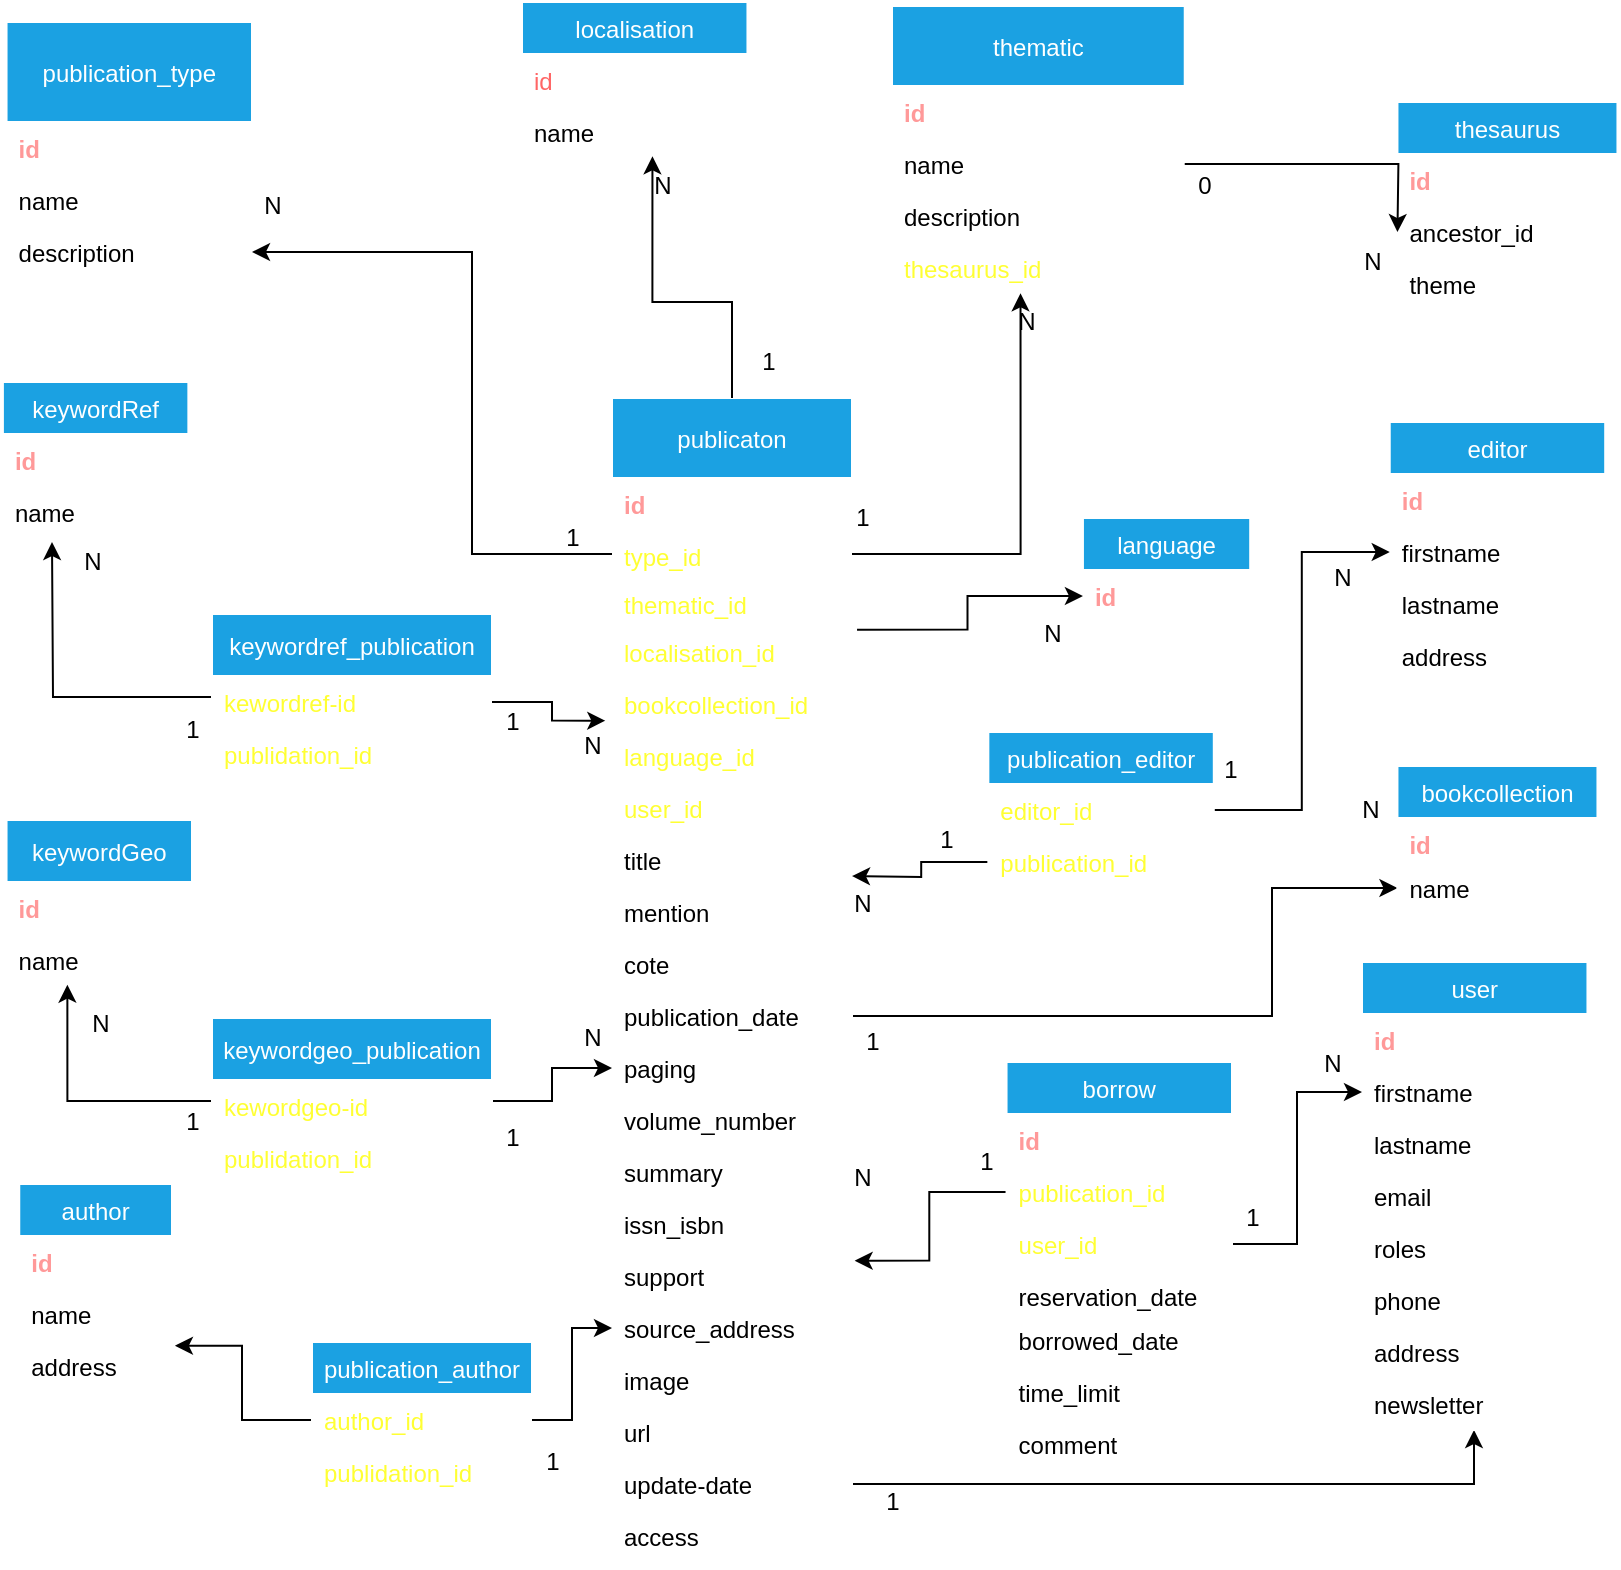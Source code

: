 <mxfile>
    <diagram id="iMxcmPr24rwtnFYZ4upU" name="Page-1">
        <mxGraphModel dx="1122" dy="875" grid="1" gridSize="10" guides="1" tooltips="1" connect="1" arrows="1" fold="1" page="1" pageScale="1" pageWidth="827" pageHeight="1169" math="0" shadow="0">
            <root>
                <mxCell id="0"/>
                <mxCell id="1" parent="0"/>
                <mxCell id="219" style="edgeStyle=orthogonalEdgeStyle;rounded=0;orthogonalLoop=1;jettySize=auto;html=1;entryX=0;entryY=0.5;entryDx=0;entryDy=0;exitX=1;exitY=0.5;exitDx=0;exitDy=0;" edge="1" parent="1" source="10" target="66">
                    <mxGeometry relative="1" as="geometry">
                        <Array as="points">
                            <mxPoint x="640" y="557"/>
                            <mxPoint x="640" y="493"/>
                        </Array>
                    </mxGeometry>
                </mxCell>
                <mxCell id="239" style="edgeStyle=orthogonalEdgeStyle;rounded=0;orthogonalLoop=1;jettySize=auto;html=1;exitX=1;exitY=0.5;exitDx=0;exitDy=0;" edge="1" parent="1" source="238" target="53">
                    <mxGeometry relative="1" as="geometry">
                        <Array as="points">
                            <mxPoint x="741" y="791"/>
                        </Array>
                    </mxGeometry>
                </mxCell>
                <mxCell id="2" value="publicaton" style="swimlane;fontStyle=0;childLayout=stackLayout;horizontal=1;startSize=40;fillColor=#1ba1e2;horizontalStack=0;resizeParent=1;resizeParentMax=0;resizeLast=0;collapsible=1;marginBottom=0;fontColor=#ffffff;strokeColor=#FFFFFF;" parent="1" vertex="1">
                    <mxGeometry x="310" y="248" width="120" height="582" as="geometry"/>
                </mxCell>
                <mxCell id="3" value="id" style="text;strokeColor=none;fillColor=none;align=left;verticalAlign=top;spacingLeft=4;spacingRight=4;overflow=hidden;rotatable=0;points=[[0,0.5],[1,0.5]];portConstraint=eastwest;fontColor=#FF9999;fontStyle=1" parent="2" vertex="1">
                    <mxGeometry y="40" width="120" height="26" as="geometry"/>
                </mxCell>
                <mxCell id="4" value="type_id" style="text;strokeColor=none;fillColor=none;align=left;verticalAlign=top;spacingLeft=4;spacingRight=4;overflow=hidden;rotatable=0;points=[[0,0.5],[1,0.5]];portConstraint=eastwest;fontColor=#FFFF33;" parent="2" vertex="1">
                    <mxGeometry y="66" width="120" height="24" as="geometry"/>
                </mxCell>
                <mxCell id="5" value="thematic_id" style="text;strokeColor=none;fillColor=none;align=left;verticalAlign=top;spacingLeft=4;spacingRight=4;overflow=hidden;rotatable=0;points=[[0,0.5],[1,0.5]];portConstraint=eastwest;fontColor=#FFFF33;" parent="2" vertex="1">
                    <mxGeometry y="90" width="120" height="24" as="geometry"/>
                </mxCell>
                <mxCell id="19" value="localisation_id" style="text;strokeColor=none;fillColor=none;align=left;verticalAlign=top;spacingLeft=4;spacingRight=4;overflow=hidden;rotatable=0;points=[[0,0.5],[1,0.5]];portConstraint=eastwest;fontColor=#FFFF33;" parent="2" vertex="1">
                    <mxGeometry y="114" width="120" height="26" as="geometry"/>
                </mxCell>
                <mxCell id="163" value="bookcollection_id" style="text;strokeColor=none;fillColor=none;align=left;verticalAlign=top;spacingLeft=4;spacingRight=4;overflow=hidden;rotatable=0;points=[[0,0.5],[1,0.5]];portConstraint=eastwest;fontColor=#FFFF33;" parent="2" vertex="1">
                    <mxGeometry y="140" width="120" height="26" as="geometry"/>
                </mxCell>
                <mxCell id="13" value="language_id" style="text;strokeColor=none;fillColor=none;align=left;verticalAlign=top;spacingLeft=4;spacingRight=4;overflow=hidden;rotatable=0;points=[[0,0.5],[1,0.5]];portConstraint=eastwest;fontColor=#FFFF33;" parent="2" vertex="1">
                    <mxGeometry y="166" width="120" height="26" as="geometry"/>
                </mxCell>
                <mxCell id="217" value="user_id" style="text;strokeColor=none;fillColor=none;align=left;verticalAlign=top;spacingLeft=4;spacingRight=4;overflow=hidden;rotatable=0;points=[[0,0.5],[1,0.5]];portConstraint=eastwest;fontColor=#FFFF33;" vertex="1" parent="2">
                    <mxGeometry y="192" width="120" height="26" as="geometry"/>
                </mxCell>
                <mxCell id="6" value="title" style="text;strokeColor=none;fillColor=none;align=left;verticalAlign=top;spacingLeft=4;spacingRight=4;overflow=hidden;rotatable=0;points=[[0,0.5],[1,0.5]];portConstraint=eastwest;" parent="2" vertex="1">
                    <mxGeometry y="218" width="120" height="26" as="geometry"/>
                </mxCell>
                <mxCell id="8" value="mention" style="text;strokeColor=none;fillColor=none;align=left;verticalAlign=top;spacingLeft=4;spacingRight=4;overflow=hidden;rotatable=0;points=[[0,0.5],[1,0.5]];portConstraint=eastwest;" parent="2" vertex="1">
                    <mxGeometry y="244" width="120" height="26" as="geometry"/>
                </mxCell>
                <mxCell id="20" value="cote" style="text;strokeColor=none;fillColor=none;align=left;verticalAlign=top;spacingLeft=4;spacingRight=4;overflow=hidden;rotatable=0;points=[[0,0.5],[1,0.5]];portConstraint=eastwest;" parent="2" vertex="1">
                    <mxGeometry y="270" width="120" height="26" as="geometry"/>
                </mxCell>
                <mxCell id="9" value="publication_date" style="text;strokeColor=none;fillColor=none;align=left;verticalAlign=top;spacingLeft=4;spacingRight=4;overflow=hidden;rotatable=0;points=[[0,0.5],[1,0.5]];portConstraint=eastwest;" parent="2" vertex="1">
                    <mxGeometry y="296" width="120" height="26" as="geometry"/>
                </mxCell>
                <mxCell id="10" value="paging" style="text;strokeColor=none;fillColor=none;align=left;verticalAlign=top;spacingLeft=4;spacingRight=4;overflow=hidden;rotatable=0;points=[[0,0.5],[1,0.5]];portConstraint=eastwest;" parent="2" vertex="1">
                    <mxGeometry y="322" width="120" height="26" as="geometry"/>
                </mxCell>
                <mxCell id="11" value="volume_number" style="text;strokeColor=none;fillColor=none;align=left;verticalAlign=top;spacingLeft=4;spacingRight=4;overflow=hidden;rotatable=0;points=[[0,0.5],[1,0.5]];portConstraint=eastwest;" parent="2" vertex="1">
                    <mxGeometry y="348" width="120" height="26" as="geometry"/>
                </mxCell>
                <mxCell id="14" value="summary" style="text;strokeColor=none;fillColor=none;align=left;verticalAlign=top;spacingLeft=4;spacingRight=4;overflow=hidden;rotatable=0;points=[[0,0.5],[1,0.5]];portConstraint=eastwest;" parent="2" vertex="1">
                    <mxGeometry y="374" width="120" height="26" as="geometry"/>
                </mxCell>
                <mxCell id="15" value="issn_isbn" style="text;strokeColor=none;fillColor=none;align=left;verticalAlign=top;spacingLeft=4;spacingRight=4;overflow=hidden;rotatable=0;points=[[0,0.5],[1,0.5]];portConstraint=eastwest;" parent="2" vertex="1">
                    <mxGeometry y="400" width="120" height="26" as="geometry"/>
                </mxCell>
                <mxCell id="16" value="support" style="text;strokeColor=none;fillColor=none;align=left;verticalAlign=top;spacingLeft=4;spacingRight=4;overflow=hidden;rotatable=0;points=[[0,0.5],[1,0.5]];portConstraint=eastwest;" parent="2" vertex="1">
                    <mxGeometry y="426" width="120" height="26" as="geometry"/>
                </mxCell>
                <mxCell id="17" value="source_address" style="text;strokeColor=none;fillColor=none;align=left;verticalAlign=top;spacingLeft=4;spacingRight=4;overflow=hidden;rotatable=0;points=[[0,0.5],[1,0.5]];portConstraint=eastwest;" parent="2" vertex="1">
                    <mxGeometry y="452" width="120" height="26" as="geometry"/>
                </mxCell>
                <mxCell id="237" value="image" style="text;strokeColor=none;fillColor=none;align=left;verticalAlign=top;spacingLeft=4;spacingRight=4;overflow=hidden;rotatable=0;points=[[0,0.5],[1,0.5]];portConstraint=eastwest;" vertex="1" parent="2">
                    <mxGeometry y="478" width="120" height="26" as="geometry"/>
                </mxCell>
                <mxCell id="18" value="url" style="text;strokeColor=none;fillColor=none;align=left;verticalAlign=top;spacingLeft=4;spacingRight=4;overflow=hidden;rotatable=0;points=[[0,0.5],[1,0.5]];portConstraint=eastwest;" parent="2" vertex="1">
                    <mxGeometry y="504" width="120" height="26" as="geometry"/>
                </mxCell>
                <mxCell id="238" value="update-date" style="text;strokeColor=none;fillColor=none;align=left;verticalAlign=top;spacingLeft=4;spacingRight=4;overflow=hidden;rotatable=0;points=[[0,0.5],[1,0.5]];portConstraint=eastwest;" vertex="1" parent="2">
                    <mxGeometry y="530" width="120" height="26" as="geometry"/>
                </mxCell>
                <mxCell id="22" value="access" style="text;strokeColor=none;fillColor=none;align=left;verticalAlign=top;spacingLeft=4;spacingRight=4;overflow=hidden;rotatable=0;points=[[0,0.5],[1,0.5]];portConstraint=eastwest;" parent="2" vertex="1">
                    <mxGeometry y="556" width="120" height="26" as="geometry"/>
                </mxCell>
                <mxCell id="23" value="publication_type" style="swimlane;fontStyle=0;childLayout=stackLayout;horizontal=1;startSize=50;fillColor=#1ba1e2;horizontalStack=0;resizeParent=1;resizeParentMax=0;resizeLast=0;collapsible=1;marginBottom=0;fontColor=#ffffff;strokeColor=#FFFFFF;" parent="1" vertex="1">
                    <mxGeometry x="7.27" y="60" width="122.73" height="128" as="geometry"/>
                </mxCell>
                <mxCell id="24" value="id" style="text;strokeColor=none;fillColor=none;align=left;verticalAlign=top;spacingLeft=4;spacingRight=4;overflow=hidden;rotatable=0;points=[[0,0.5],[1,0.5]];portConstraint=eastwest;fontColor=#FF9999;fontStyle=1" parent="23" vertex="1">
                    <mxGeometry y="50" width="122.73" height="26" as="geometry"/>
                </mxCell>
                <mxCell id="25" value="name" style="text;strokeColor=none;fillColor=none;align=left;verticalAlign=top;spacingLeft=4;spacingRight=4;overflow=hidden;rotatable=0;points=[[0,0.5],[1,0.5]];portConstraint=eastwest;" parent="23" vertex="1">
                    <mxGeometry y="76" width="122.73" height="26" as="geometry"/>
                </mxCell>
                <mxCell id="26" value="description" style="text;strokeColor=none;fillColor=none;align=left;verticalAlign=top;spacingLeft=4;spacingRight=4;overflow=hidden;rotatable=0;points=[[0,0.5],[1,0.5]];portConstraint=eastwest;" parent="23" vertex="1">
                    <mxGeometry y="102" width="122.73" height="26" as="geometry"/>
                </mxCell>
                <mxCell id="27" value="thematic" style="swimlane;fontStyle=0;childLayout=stackLayout;horizontal=1;startSize=40;fillColor=#1ba1e2;horizontalStack=0;resizeParent=1;resizeParentMax=0;resizeLast=0;collapsible=1;marginBottom=0;fontColor=#ffffff;strokeColor=#FFFFFF;" parent="1" vertex="1">
                    <mxGeometry x="450" y="52" width="146.37" height="144" as="geometry"/>
                </mxCell>
                <mxCell id="28" value="id" style="text;strokeColor=none;fillColor=none;align=left;verticalAlign=top;spacingLeft=4;spacingRight=4;overflow=hidden;rotatable=0;points=[[0,0.5],[1,0.5]];portConstraint=eastwest;fontColor=#FF9999;fontStyle=1" parent="27" vertex="1">
                    <mxGeometry y="40" width="146.37" height="26" as="geometry"/>
                </mxCell>
                <mxCell id="29" value="name" style="text;strokeColor=none;fillColor=none;align=left;verticalAlign=top;spacingLeft=4;spacingRight=4;overflow=hidden;rotatable=0;points=[[0,0.5],[1,0.5]];portConstraint=eastwest;" parent="27" vertex="1">
                    <mxGeometry y="66" width="146.37" height="26" as="geometry"/>
                </mxCell>
                <mxCell id="30" value="description" style="text;strokeColor=none;fillColor=none;align=left;verticalAlign=top;spacingLeft=4;spacingRight=4;overflow=hidden;rotatable=0;points=[[0,0.5],[1,0.5]];portConstraint=eastwest;" parent="27" vertex="1">
                    <mxGeometry y="92" width="146.37" height="26" as="geometry"/>
                </mxCell>
                <mxCell id="31" value="thesaurus_id" style="text;strokeColor=none;fillColor=none;align=left;verticalAlign=top;spacingLeft=4;spacingRight=4;overflow=hidden;rotatable=0;points=[[0,0.5],[1,0.5]];portConstraint=eastwest;fontColor=#FFFF33;" parent="27" vertex="1">
                    <mxGeometry y="118" width="146.37" height="26" as="geometry"/>
                </mxCell>
                <mxCell id="32" value="author" style="swimlane;fontStyle=0;childLayout=stackLayout;horizontal=1;startSize=26;fillColor=#1ba1e2;horizontalStack=0;resizeParent=1;resizeParentMax=0;resizeLast=0;collapsible=1;marginBottom=0;fontColor=#ffffff;strokeColor=#FFFFFF;" parent="1" vertex="1">
                    <mxGeometry x="13.63" y="641" width="76.37" height="104" as="geometry"/>
                </mxCell>
                <mxCell id="33" value="id" style="text;strokeColor=none;fillColor=none;align=left;verticalAlign=top;spacingLeft=4;spacingRight=4;overflow=hidden;rotatable=0;points=[[0,0.5],[1,0.5]];portConstraint=eastwest;fontColor=#FF9999;fontStyle=1" parent="32" vertex="1">
                    <mxGeometry y="26" width="76.37" height="26" as="geometry"/>
                </mxCell>
                <mxCell id="34" value="name" style="text;strokeColor=none;fillColor=none;align=left;verticalAlign=top;spacingLeft=4;spacingRight=4;overflow=hidden;rotatable=0;points=[[0,0.5],[1,0.5]];portConstraint=eastwest;" parent="32" vertex="1">
                    <mxGeometry y="52" width="76.37" height="26" as="geometry"/>
                </mxCell>
                <mxCell id="35" value="address" style="text;strokeColor=none;fillColor=none;align=left;verticalAlign=top;spacingLeft=4;spacingRight=4;overflow=hidden;rotatable=0;points=[[0,0.5],[1,0.5]];portConstraint=eastwest;" parent="32" vertex="1">
                    <mxGeometry y="78" width="76.37" height="26" as="geometry"/>
                </mxCell>
                <mxCell id="36" value="editor" style="swimlane;fontStyle=0;childLayout=stackLayout;horizontal=1;startSize=26;fillColor=#1ba1e2;horizontalStack=0;resizeParent=1;resizeParentMax=0;resizeLast=0;collapsible=1;marginBottom=0;fontColor=#ffffff;strokeColor=#FFFFFF;" parent="1" vertex="1">
                    <mxGeometry x="698.87" y="260" width="107.73" height="130" as="geometry"/>
                </mxCell>
                <mxCell id="38" value="id" style="text;strokeColor=none;fillColor=none;align=left;verticalAlign=top;spacingLeft=4;spacingRight=4;overflow=hidden;rotatable=0;points=[[0,0.5],[1,0.5]];portConstraint=eastwest;fontColor=#FF9999;fontStyle=1" parent="36" vertex="1">
                    <mxGeometry y="26" width="107.73" height="26" as="geometry"/>
                </mxCell>
                <mxCell id="39" value="firstname" style="text;strokeColor=none;fillColor=none;align=left;verticalAlign=top;spacingLeft=4;spacingRight=4;overflow=hidden;rotatable=0;points=[[0,0.5],[1,0.5]];portConstraint=eastwest;" parent="36" vertex="1">
                    <mxGeometry y="52" width="107.73" height="26" as="geometry"/>
                </mxCell>
                <mxCell id="40" value="lastname" style="text;strokeColor=none;fillColor=none;align=left;verticalAlign=top;spacingLeft=4;spacingRight=4;overflow=hidden;rotatable=0;points=[[0,0.5],[1,0.5]];portConstraint=eastwest;" parent="36" vertex="1">
                    <mxGeometry y="78" width="107.73" height="26" as="geometry"/>
                </mxCell>
                <mxCell id="37" value="address" style="text;strokeColor=none;fillColor=none;align=left;verticalAlign=top;spacingLeft=4;spacingRight=4;overflow=hidden;rotatable=0;points=[[0,0.5],[1,0.5]];portConstraint=eastwest;" parent="36" vertex="1">
                    <mxGeometry y="104" width="107.73" height="26" as="geometry"/>
                </mxCell>
                <mxCell id="41" value="thesaurus" style="swimlane;fontStyle=0;childLayout=stackLayout;horizontal=1;startSize=26;fillColor=#1ba1e2;horizontalStack=0;resizeParent=1;resizeParentMax=0;resizeLast=0;collapsible=1;marginBottom=0;fontColor=#ffffff;strokeColor=#FFFFFF;" parent="1" vertex="1">
                    <mxGeometry x="702.73" y="100" width="110" height="104" as="geometry"/>
                </mxCell>
                <mxCell id="42" value="id" style="text;strokeColor=none;fillColor=none;align=left;verticalAlign=top;spacingLeft=4;spacingRight=4;overflow=hidden;rotatable=0;points=[[0,0.5],[1,0.5]];portConstraint=eastwest;fontColor=#FF9999;fontStyle=1" parent="41" vertex="1">
                    <mxGeometry y="26" width="110" height="26" as="geometry"/>
                </mxCell>
                <mxCell id="215" value="ancestor_id" style="text;strokeColor=none;fillColor=none;align=left;verticalAlign=top;spacingLeft=4;spacingRight=4;overflow=hidden;rotatable=0;points=[[0,0.5],[1,0.5]];portConstraint=eastwest;" parent="41" vertex="1">
                    <mxGeometry y="52" width="110" height="26" as="geometry"/>
                </mxCell>
                <mxCell id="44" value="theme" style="text;strokeColor=none;fillColor=none;align=left;verticalAlign=top;spacingLeft=4;spacingRight=4;overflow=hidden;rotatable=0;points=[[0,0.5],[1,0.5]];portConstraint=eastwest;" parent="41" vertex="1">
                    <mxGeometry y="78" width="110" height="26" as="geometry"/>
                </mxCell>
                <mxCell id="45" value="user" style="swimlane;fontStyle=0;childLayout=stackLayout;horizontal=1;startSize=26;fillColor=#1ba1e2;horizontalStack=0;resizeParent=1;resizeParentMax=0;resizeLast=0;collapsible=1;marginBottom=0;fontColor=#ffffff;strokeColor=#FFFFFF;" parent="1" vertex="1">
                    <mxGeometry x="685" y="530" width="112.73" height="234" as="geometry"/>
                </mxCell>
                <mxCell id="46" value="id" style="text;strokeColor=none;fillColor=none;align=left;verticalAlign=top;spacingLeft=4;spacingRight=4;overflow=hidden;rotatable=0;points=[[0,0.5],[1,0.5]];portConstraint=eastwest;fontColor=#FF9999;fontStyle=1" parent="45" vertex="1">
                    <mxGeometry y="26" width="112.73" height="26" as="geometry"/>
                </mxCell>
                <mxCell id="47" value="firstname" style="text;strokeColor=none;fillColor=none;align=left;verticalAlign=top;spacingLeft=4;spacingRight=4;overflow=hidden;rotatable=0;points=[[0,0.5],[1,0.5]];portConstraint=eastwest;" parent="45" vertex="1">
                    <mxGeometry y="52" width="112.73" height="26" as="geometry"/>
                </mxCell>
                <mxCell id="48" value="lastname" style="text;strokeColor=none;fillColor=none;align=left;verticalAlign=top;spacingLeft=4;spacingRight=4;overflow=hidden;rotatable=0;points=[[0,0.5],[1,0.5]];portConstraint=eastwest;" parent="45" vertex="1">
                    <mxGeometry y="78" width="112.73" height="26" as="geometry"/>
                </mxCell>
                <mxCell id="49" value="email" style="text;strokeColor=none;fillColor=none;align=left;verticalAlign=top;spacingLeft=4;spacingRight=4;overflow=hidden;rotatable=0;points=[[0,0.5],[1,0.5]];portConstraint=eastwest;" parent="45" vertex="1">
                    <mxGeometry y="104" width="112.73" height="26" as="geometry"/>
                </mxCell>
                <mxCell id="241" value="roles" style="text;strokeColor=none;fillColor=none;align=left;verticalAlign=top;spacingLeft=4;spacingRight=4;overflow=hidden;rotatable=0;points=[[0,0.5],[1,0.5]];portConstraint=eastwest;" vertex="1" parent="45">
                    <mxGeometry y="130" width="112.73" height="26" as="geometry"/>
                </mxCell>
                <mxCell id="50" value="phone" style="text;strokeColor=none;fillColor=none;align=left;verticalAlign=top;spacingLeft=4;spacingRight=4;overflow=hidden;rotatable=0;points=[[0,0.5],[1,0.5]];portConstraint=eastwest;" parent="45" vertex="1">
                    <mxGeometry y="156" width="112.73" height="26" as="geometry"/>
                </mxCell>
                <mxCell id="51" value="address" style="text;strokeColor=none;fillColor=none;align=left;verticalAlign=top;spacingLeft=4;spacingRight=4;overflow=hidden;rotatable=0;points=[[0,0.5],[1,0.5]];portConstraint=eastwest;" parent="45" vertex="1">
                    <mxGeometry y="182" width="112.73" height="26" as="geometry"/>
                </mxCell>
                <mxCell id="53" value="newsletter" style="text;strokeColor=none;fillColor=none;align=left;verticalAlign=top;spacingLeft=4;spacingRight=4;overflow=hidden;rotatable=0;points=[[0,0.5],[1,0.5]];portConstraint=eastwest;" parent="45" vertex="1">
                    <mxGeometry y="208" width="112.73" height="26" as="geometry"/>
                </mxCell>
                <mxCell id="55" value="keywordRef" style="swimlane;fontStyle=0;childLayout=stackLayout;horizontal=1;startSize=26;fillColor=#1ba1e2;horizontalStack=0;resizeParent=1;resizeParentMax=0;resizeLast=0;collapsible=1;marginBottom=0;fontColor=#ffffff;strokeColor=#FFFFFF;" parent="1" vertex="1">
                    <mxGeometry x="5.45" y="240" width="92.73" height="78" as="geometry"/>
                </mxCell>
                <mxCell id="220" value="id" style="text;strokeColor=none;fillColor=none;align=left;verticalAlign=top;spacingLeft=4;spacingRight=4;overflow=hidden;rotatable=0;points=[[0,0.5],[1,0.5]];portConstraint=eastwest;fontColor=#FF9999;fontStyle=1" vertex="1" parent="55">
                    <mxGeometry y="26" width="92.73" height="26" as="geometry"/>
                </mxCell>
                <mxCell id="57" value="name" style="text;strokeColor=none;fillColor=none;align=left;verticalAlign=top;spacingLeft=4;spacingRight=4;overflow=hidden;rotatable=0;points=[[0,0.5],[1,0.5]];portConstraint=eastwest;" parent="55" vertex="1">
                    <mxGeometry y="52" width="92.73" height="26" as="geometry"/>
                </mxCell>
                <mxCell id="61" value="localisation" style="swimlane;fontStyle=0;childLayout=stackLayout;horizontal=1;startSize=26;fillColor=#1ba1e2;horizontalStack=0;resizeParent=1;resizeParentMax=0;resizeLast=0;collapsible=1;marginBottom=0;fontColor=#ffffff;strokeColor=#FFFFFF;" parent="1" vertex="1">
                    <mxGeometry x="265" y="50" width="112.73" height="78" as="geometry"/>
                </mxCell>
                <mxCell id="62" value="id" style="text;strokeColor=none;fillColor=none;align=left;verticalAlign=top;spacingLeft=4;spacingRight=4;overflow=hidden;rotatable=0;points=[[0,0.5],[1,0.5]];portConstraint=eastwest;fontColor=#FF6666;" parent="61" vertex="1">
                    <mxGeometry y="26" width="112.73" height="26" as="geometry"/>
                </mxCell>
                <mxCell id="63" value="name" style="text;strokeColor=none;fillColor=none;align=left;verticalAlign=top;spacingLeft=4;spacingRight=4;overflow=hidden;rotatable=0;points=[[0,0.5],[1,0.5]];portConstraint=eastwest;" parent="61" vertex="1">
                    <mxGeometry y="52" width="112.73" height="26" as="geometry"/>
                </mxCell>
                <mxCell id="64" value="bookcollection" style="swimlane;fontStyle=0;childLayout=stackLayout;horizontal=1;startSize=26;fillColor=#1ba1e2;horizontalStack=0;resizeParent=1;resizeParentMax=0;resizeLast=0;collapsible=1;marginBottom=0;fontColor=#ffffff;strokeColor=#FFFFFF;" parent="1" vertex="1">
                    <mxGeometry x="702.73" y="432" width="100" height="74" as="geometry"/>
                </mxCell>
                <mxCell id="65" value="id" style="text;strokeColor=none;fillColor=none;align=left;verticalAlign=top;spacingLeft=4;spacingRight=4;overflow=hidden;rotatable=0;points=[[0,0.5],[1,0.5]];portConstraint=eastwest;fontColor=#FF9999;fontStyle=1" parent="64" vertex="1">
                    <mxGeometry y="26" width="100" height="22" as="geometry"/>
                </mxCell>
                <mxCell id="66" value="name" style="text;strokeColor=none;fillColor=none;align=left;verticalAlign=top;spacingLeft=4;spacingRight=4;overflow=hidden;rotatable=0;points=[[0,0.5],[1,0.5]];portConstraint=eastwest;" parent="64" vertex="1">
                    <mxGeometry y="48" width="100" height="26" as="geometry"/>
                </mxCell>
                <mxCell id="67" value="keywordGeo" style="swimlane;fontStyle=0;childLayout=stackLayout;horizontal=1;startSize=31;fillColor=#1ba1e2;horizontalStack=0;resizeParent=1;resizeParentMax=0;resizeLast=0;collapsible=1;marginBottom=0;fontColor=#ffffff;strokeColor=#FFFFFF;" parent="1" vertex="1">
                    <mxGeometry x="7.27" y="459" width="92.73" height="83" as="geometry"/>
                </mxCell>
                <mxCell id="68" value="id" style="text;strokeColor=none;fillColor=none;align=left;verticalAlign=top;spacingLeft=4;spacingRight=4;overflow=hidden;rotatable=0;points=[[0,0.5],[1,0.5]];portConstraint=eastwest;fontColor=#FF9999;fontStyle=1" parent="67" vertex="1">
                    <mxGeometry y="31" width="92.73" height="26" as="geometry"/>
                </mxCell>
                <mxCell id="194" value="name" style="text;strokeColor=none;fillColor=none;align=left;verticalAlign=top;spacingLeft=4;spacingRight=4;overflow=hidden;rotatable=0;points=[[0,0.5],[1,0.5]];portConstraint=eastwest;" parent="67" vertex="1">
                    <mxGeometry y="57" width="92.73" height="26" as="geometry"/>
                </mxCell>
                <mxCell id="74" style="edgeStyle=orthogonalEdgeStyle;rounded=0;orthogonalLoop=1;jettySize=auto;html=1;exitX=1;exitY=0.5;exitDx=0;exitDy=0;entryX=0;entryY=0.5;entryDx=0;entryDy=0;" parent="1" source="168" target="47" edge="1">
                    <mxGeometry relative="1" as="geometry">
                        <mxPoint x="597.27" y="545.25" as="sourcePoint"/>
                    </mxGeometry>
                </mxCell>
                <mxCell id="75" style="edgeStyle=orthogonalEdgeStyle;rounded=0;orthogonalLoop=1;jettySize=auto;html=1;exitX=0;exitY=0.5;exitDx=0;exitDy=0;entryX=1.011;entryY=0.205;entryDx=0;entryDy=0;entryPerimeter=0;" parent="1" source="167" edge="1" target="16">
                    <mxGeometry relative="1" as="geometry">
                        <mxPoint x="507" y="550" as="targetPoint"/>
                        <mxPoint x="520.0" y="545.25" as="sourcePoint"/>
                    </mxGeometry>
                </mxCell>
                <mxCell id="80" style="edgeStyle=orthogonalEdgeStyle;rounded=0;orthogonalLoop=1;jettySize=auto;html=1;entryX=0;entryY=0.5;entryDx=0;entryDy=0;exitX=1;exitY=0.5;exitDx=0;exitDy=0;" parent="1" source="29" edge="1">
                    <mxGeometry relative="1" as="geometry">
                        <mxPoint x="663.87" y="90" as="sourcePoint"/>
                        <mxPoint x="702.73" y="165" as="targetPoint"/>
                    </mxGeometry>
                </mxCell>
                <mxCell id="85" style="edgeStyle=orthogonalEdgeStyle;rounded=0;orthogonalLoop=1;jettySize=auto;html=1;exitX=0;exitY=0.5;exitDx=0;exitDy=0;" parent="1" source="159" edge="1">
                    <mxGeometry relative="1" as="geometry">
                        <mxPoint x="510" y="380" as="sourcePoint"/>
                        <mxPoint x="430" y="487" as="targetPoint"/>
                    </mxGeometry>
                </mxCell>
                <mxCell id="86" style="edgeStyle=orthogonalEdgeStyle;rounded=0;orthogonalLoop=1;jettySize=auto;html=1;entryX=0;entryY=0.5;entryDx=0;entryDy=0;exitX=1;exitY=0.5;exitDx=0;exitDy=0;" parent="1" source="158" target="39" edge="1">
                    <mxGeometry relative="1" as="geometry">
                        <mxPoint x="580" y="380" as="sourcePoint"/>
                    </mxGeometry>
                </mxCell>
                <mxCell id="91" style="edgeStyle=orthogonalEdgeStyle;rounded=0;orthogonalLoop=1;jettySize=auto;html=1;exitX=0.5;exitY=0;exitDx=0;exitDy=0;entryX=0.261;entryY=-0.242;entryDx=0;entryDy=0;entryPerimeter=0;" parent="1" source="2" target="124" edge="1">
                    <mxGeometry relative="1" as="geometry">
                        <mxPoint x="355" y="172" as="sourcePoint"/>
                    </mxGeometry>
                </mxCell>
                <mxCell id="95" style="edgeStyle=orthogonalEdgeStyle;rounded=0;orthogonalLoop=1;jettySize=auto;html=1;exitX=1;exitY=0.5;exitDx=0;exitDy=0;entryX=0.439;entryY=0.987;entryDx=0;entryDy=0;entryPerimeter=0;" parent="1" source="4" target="31" edge="1">
                    <mxGeometry relative="1" as="geometry">
                        <mxPoint x="562.27" y="220" as="sourcePoint"/>
                    </mxGeometry>
                </mxCell>
                <mxCell id="109" value="N" style="text;html=1;align=center;verticalAlign=middle;resizable=0;points=[];autosize=1;" parent="1" vertex="1">
                    <mxGeometry x="425" y="628" width="20" height="20" as="geometry"/>
                </mxCell>
                <mxCell id="112" value="1" style="text;html=1;align=center;verticalAlign=middle;resizable=0;points=[];autosize=1;" parent="1" vertex="1">
                    <mxGeometry x="90" y="404" width="20" height="20" as="geometry"/>
                </mxCell>
                <mxCell id="113" value="N" style="text;html=1;align=center;verticalAlign=middle;resizable=0;points=[];autosize=1;" parent="1" vertex="1">
                    <mxGeometry x="425" y="490.5" width="20" height="20" as="geometry"/>
                </mxCell>
                <mxCell id="114" value="N" style="text;html=1;align=center;verticalAlign=middle;resizable=0;points=[];autosize=1;" parent="1" vertex="1">
                    <mxGeometry x="665" y="328" width="20" height="20" as="geometry"/>
                </mxCell>
                <mxCell id="115" value="1" style="text;html=1;align=center;verticalAlign=middle;resizable=0;points=[];autosize=1;" parent="1" vertex="1">
                    <mxGeometry x="377.73" y="220" width="20" height="20" as="geometry"/>
                </mxCell>
                <mxCell id="116" value="N" style="text;html=1;align=center;verticalAlign=middle;resizable=0;points=[];autosize=1;" parent="1" vertex="1">
                    <mxGeometry x="130" y="142" width="20" height="20" as="geometry"/>
                </mxCell>
                <mxCell id="118" value="N" style="text;html=1;align=center;verticalAlign=middle;resizable=0;points=[];autosize=1;" parent="1" vertex="1">
                    <mxGeometry x="678.87" y="444" width="20" height="20" as="geometry"/>
                </mxCell>
                <mxCell id="119" value="1" style="text;html=1;align=center;verticalAlign=middle;resizable=0;points=[];autosize=1;" parent="1" vertex="1">
                    <mxGeometry x="425" y="298" width="20" height="20" as="geometry"/>
                </mxCell>
                <mxCell id="120" value="N" style="text;html=1;align=center;verticalAlign=middle;resizable=0;points=[];autosize=1;" parent="1" vertex="1">
                    <mxGeometry x="290" y="412" width="20" height="20" as="geometry"/>
                </mxCell>
                <mxCell id="123" value="1" style="text;html=1;align=center;verticalAlign=middle;resizable=0;points=[];autosize=1;" parent="1" vertex="1">
                    <mxGeometry x="280" y="308" width="20" height="20" as="geometry"/>
                </mxCell>
                <mxCell id="124" value="N" style="text;html=1;align=center;verticalAlign=middle;resizable=0;points=[];autosize=1;" parent="1" vertex="1">
                    <mxGeometry x="325" y="132" width="20" height="20" as="geometry"/>
                </mxCell>
                <mxCell id="129" value="N" style="text;html=1;align=center;verticalAlign=middle;resizable=0;points=[];autosize=1;" parent="1" vertex="1">
                    <mxGeometry x="660" y="570.5" width="20" height="20" as="geometry"/>
                </mxCell>
                <mxCell id="134" value="1" style="text;html=1;align=center;verticalAlign=middle;resizable=0;points=[];autosize=1;" parent="1" vertex="1">
                    <mxGeometry x="90.0" y="600" width="20" height="20" as="geometry"/>
                </mxCell>
                <mxCell id="135" value="N" style="text;html=1;align=center;verticalAlign=middle;resizable=0;points=[];autosize=1;" parent="1" vertex="1">
                    <mxGeometry x="290" y="558" width="20" height="20" as="geometry"/>
                </mxCell>
                <mxCell id="136" value="N" style="text;html=1;align=center;verticalAlign=middle;resizable=0;points=[];autosize=1;" parent="1" vertex="1">
                    <mxGeometry x="507.27" y="200" width="20" height="20" as="geometry"/>
                </mxCell>
                <mxCell id="137" value="N" style="text;html=1;align=center;verticalAlign=middle;resizable=0;points=[];autosize=1;" parent="1" vertex="1">
                    <mxGeometry x="43.63" y="550.5" width="20" height="20" as="geometry"/>
                </mxCell>
                <mxCell id="138" value="1" style="text;html=1;align=center;verticalAlign=middle;resizable=0;points=[];autosize=1;" parent="1" vertex="1">
                    <mxGeometry x="430" y="560" width="20" height="20" as="geometry"/>
                </mxCell>
                <mxCell id="139" value="0" style="text;html=1;align=center;verticalAlign=middle;resizable=0;points=[];autosize=1;" parent="1" vertex="1">
                    <mxGeometry x="596.37" y="132" width="20" height="20" as="geometry"/>
                </mxCell>
                <mxCell id="140" value="N" style="text;html=1;align=center;verticalAlign=middle;resizable=0;points=[];autosize=1;" parent="1" vertex="1">
                    <mxGeometry x="680" y="170" width="20" height="20" as="geometry"/>
                </mxCell>
                <mxCell id="153" value="1" style="text;html=1;align=center;verticalAlign=middle;resizable=0;points=[];autosize=1;" parent="1" vertex="1">
                    <mxGeometry x="270" y="770" width="20" height="20" as="geometry"/>
                </mxCell>
                <mxCell id="155" value="1" style="text;html=1;align=center;verticalAlign=middle;resizable=0;points=[];autosize=1;" parent="1" vertex="1">
                    <mxGeometry x="178.86" y="732" width="20" height="20" as="geometry"/>
                </mxCell>
                <mxCell id="157" value="publication_editor" style="swimlane;fontStyle=0;childLayout=stackLayout;horizontal=1;startSize=26;fillColor=#1ba1e2;horizontalStack=0;resizeParent=1;resizeParentMax=0;resizeLast=0;collapsible=1;marginBottom=0;fontColor=#ffffff;strokeColor=#FFFFFF;" parent="1" vertex="1">
                    <mxGeometry x="498.17" y="415" width="112.73" height="78" as="geometry"/>
                </mxCell>
                <mxCell id="158" value="editor_id" style="text;strokeColor=none;fillColor=none;align=left;verticalAlign=top;spacingLeft=4;spacingRight=4;overflow=hidden;rotatable=0;points=[[0,0.5],[1,0.5]];portConstraint=eastwest;fontColor=#FFFF33;" parent="157" vertex="1">
                    <mxGeometry y="26" width="112.73" height="26" as="geometry"/>
                </mxCell>
                <mxCell id="159" value="publication_id" style="text;strokeColor=none;fillColor=none;align=left;verticalAlign=top;spacingLeft=4;spacingRight=4;overflow=hidden;rotatable=0;points=[[0,0.5],[1,0.5]];portConstraint=eastwest;fontColor=#FFFF33;" parent="157" vertex="1">
                    <mxGeometry y="52" width="112.73" height="26" as="geometry"/>
                </mxCell>
                <mxCell id="160" style="edgeStyle=orthogonalEdgeStyle;rounded=0;orthogonalLoop=1;jettySize=auto;html=1;exitX=0;exitY=0.5;exitDx=0;exitDy=0;entryX=1;entryY=0.5;entryDx=0;entryDy=0;" parent="1" source="4" target="26" edge="1">
                    <mxGeometry relative="1" as="geometry">
                        <Array as="points">
                            <mxPoint x="240" y="326"/>
                            <mxPoint x="240" y="175"/>
                        </Array>
                    </mxGeometry>
                </mxCell>
                <mxCell id="161" value="1" style="text;html=1;align=center;verticalAlign=middle;resizable=0;points=[];autosize=1;" parent="1" vertex="1">
                    <mxGeometry x="467.27" y="459" width="20" height="20" as="geometry"/>
                </mxCell>
                <mxCell id="162" value="1" style="text;html=1;align=center;verticalAlign=middle;resizable=0;points=[];autosize=1;" parent="1" vertex="1">
                    <mxGeometry x="609.1" y="424" width="20" height="20" as="geometry"/>
                </mxCell>
                <mxCell id="166" value="borrow" style="swimlane;fontStyle=0;childLayout=stackLayout;horizontal=1;startSize=26;fillColor=#1ba1e2;horizontalStack=0;resizeParent=1;resizeParentMax=0;resizeLast=0;collapsible=1;marginBottom=0;fontColor=#ffffff;strokeColor=#FFFFFF;" parent="1" vertex="1">
                    <mxGeometry x="507.27" y="580" width="112.73" height="204" as="geometry"/>
                </mxCell>
                <mxCell id="242" value="id" style="text;strokeColor=none;fillColor=none;align=left;verticalAlign=top;spacingLeft=4;spacingRight=4;overflow=hidden;rotatable=0;points=[[0,0.5],[1,0.5]];portConstraint=eastwest;fontColor=#FF9999;fontStyle=1" vertex="1" parent="166">
                    <mxGeometry y="26" width="112.73" height="26" as="geometry"/>
                </mxCell>
                <mxCell id="167" value="publication_id" style="text;strokeColor=none;fillColor=none;align=left;verticalAlign=top;spacingLeft=4;spacingRight=4;overflow=hidden;rotatable=0;points=[[0,0.5],[1,0.5]];portConstraint=eastwest;fontColor=#FFFF33;" parent="166" vertex="1">
                    <mxGeometry y="52" width="112.73" height="26" as="geometry"/>
                </mxCell>
                <mxCell id="168" value="user_id" style="text;strokeColor=none;fillColor=none;align=left;verticalAlign=top;spacingLeft=4;spacingRight=4;overflow=hidden;rotatable=0;points=[[0,0.5],[1,0.5]];portConstraint=eastwest;fontColor=#FFFF33;" parent="166" vertex="1">
                    <mxGeometry y="78" width="112.73" height="26" as="geometry"/>
                </mxCell>
                <mxCell id="173" value="reservation_date" style="text;strokeColor=none;fillColor=none;align=left;verticalAlign=top;spacingLeft=4;spacingRight=4;overflow=hidden;rotatable=0;points=[[0,0.5],[1,0.5]];portConstraint=eastwest;" parent="166" vertex="1">
                    <mxGeometry y="104" width="112.73" height="22" as="geometry"/>
                </mxCell>
                <mxCell id="172" value="borrowed_date" style="text;strokeColor=none;fillColor=none;align=left;verticalAlign=top;spacingLeft=4;spacingRight=4;overflow=hidden;rotatable=0;points=[[0,0.5],[1,0.5]];portConstraint=eastwest;" parent="166" vertex="1">
                    <mxGeometry y="126" width="112.73" height="26" as="geometry"/>
                </mxCell>
                <mxCell id="179" value="time_limit" style="text;strokeColor=none;fillColor=none;align=left;verticalAlign=top;spacingLeft=4;spacingRight=4;overflow=hidden;rotatable=0;points=[[0,0.5],[1,0.5]];portConstraint=eastwest;" parent="166" vertex="1">
                    <mxGeometry y="152" width="112.73" height="26" as="geometry"/>
                </mxCell>
                <mxCell id="174" value="comment" style="text;strokeColor=none;fillColor=none;align=left;verticalAlign=top;spacingLeft=4;spacingRight=4;overflow=hidden;rotatable=0;points=[[0,0.5],[1,0.5]];portConstraint=eastwest;" parent="166" vertex="1">
                    <mxGeometry y="178" width="112.73" height="26" as="geometry"/>
                </mxCell>
                <mxCell id="175" value="1" style="text;html=1;align=center;verticalAlign=middle;resizable=0;points=[];autosize=1;" parent="1" vertex="1">
                    <mxGeometry x="487.27" y="620" width="20" height="20" as="geometry"/>
                </mxCell>
                <mxCell id="176" value="1" style="text;html=1;align=center;verticalAlign=middle;resizable=0;points=[];autosize=1;" parent="1" vertex="1">
                    <mxGeometry x="620" y="648" width="20" height="20" as="geometry"/>
                </mxCell>
                <mxCell id="180" value="language" style="swimlane;fontStyle=0;childLayout=stackLayout;horizontal=1;startSize=26;fillColor=#1ba1e2;horizontalStack=0;resizeParent=1;resizeParentMax=0;resizeLast=0;collapsible=1;marginBottom=0;fontColor=#ffffff;strokeColor=#FFFFFF;" parent="1" vertex="1">
                    <mxGeometry x="545.47" y="308" width="83.63" height="78" as="geometry"/>
                </mxCell>
                <mxCell id="181" value="id" style="text;strokeColor=none;fillColor=none;align=left;verticalAlign=top;spacingLeft=4;spacingRight=4;overflow=hidden;rotatable=0;points=[[0,0.5],[1,0.5]];portConstraint=eastwest;fontColor=#FF9999;fontStyle=1" parent="180" vertex="1">
                    <mxGeometry y="26" width="83.63" height="26" as="geometry"/>
                </mxCell>
                <mxCell id="182" value="name" style="text;strokeColor=none;fillColor=none;align=left;verticalAlign=top;spacingLeft=4;spacingRight=4;overflow=hidden;rotatable=0;points=[[0,0.5],[1,0.5]];portConstraint=eastwest;fontColor=#FFFFFF;" parent="180" vertex="1">
                    <mxGeometry y="52" width="83.63" height="26" as="geometry"/>
                </mxCell>
                <mxCell id="183" style="edgeStyle=orthogonalEdgeStyle;rounded=0;orthogonalLoop=1;jettySize=auto;html=1;exitX=1.021;exitY=0.071;exitDx=0;exitDy=0;entryX=0;entryY=0.5;entryDx=0;entryDy=0;fontColor=#FF9999;exitPerimeter=0;" parent="1" source="19" target="180" edge="1">
                    <mxGeometry relative="1" as="geometry"/>
                </mxCell>
                <mxCell id="184" value="N" style="text;html=1;align=center;verticalAlign=middle;resizable=0;points=[];autosize=1;" parent="1" vertex="1">
                    <mxGeometry x="520" y="356" width="20" height="20" as="geometry"/>
                </mxCell>
                <mxCell id="185" value="1" style="text;html=1;align=center;verticalAlign=middle;resizable=0;points=[];autosize=1;fontColor=#FFFFFF;" parent="1" vertex="1">
                    <mxGeometry x="430" y="366" width="20" height="20" as="geometry"/>
                </mxCell>
                <mxCell id="186" value="N" style="text;html=1;align=center;verticalAlign=middle;resizable=0;points=[];autosize=1;fontColor=#FFFFFF;" parent="1" vertex="1">
                    <mxGeometry x="742.73" y="770" width="20" height="20" as="geometry"/>
                </mxCell>
                <mxCell id="187" value="1" style="text;html=1;align=center;verticalAlign=middle;resizable=0;points=[];autosize=1;fontColor=#FFFFFF;" parent="1" vertex="1">
                    <mxGeometry x="140.0" y="770" width="20" height="20" as="geometry"/>
                </mxCell>
                <mxCell id="209" style="edgeStyle=orthogonalEdgeStyle;rounded=0;orthogonalLoop=1;jettySize=auto;html=1;entryX=1.019;entryY=0.11;entryDx=0;entryDy=0;entryPerimeter=0;fontColor=#FFFF33;exitX=0;exitY=0.5;exitDx=0;exitDy=0;" parent="1" source="206" target="35" edge="1">
                    <mxGeometry relative="1" as="geometry"/>
                </mxCell>
                <mxCell id="205" value="publication_author" style="swimlane;fontStyle=0;childLayout=stackLayout;horizontal=1;startSize=26;fillColor=#1ba1e2;horizontalStack=0;resizeParent=1;resizeParentMax=0;resizeLast=0;collapsible=1;marginBottom=0;fontColor=#ffffff;strokeColor=#FFFFFF;" parent="1" vertex="1">
                    <mxGeometry x="160" y="720" width="110" height="78" as="geometry"/>
                </mxCell>
                <mxCell id="206" value="author_id" style="text;strokeColor=none;fillColor=none;align=left;verticalAlign=top;spacingLeft=4;spacingRight=4;overflow=hidden;rotatable=0;points=[[0,0.5],[1,0.5]];portConstraint=eastwest;fontStyle=0;fontColor=#FFFF33;" parent="205" vertex="1">
                    <mxGeometry y="26" width="110" height="26" as="geometry"/>
                </mxCell>
                <mxCell id="207" value="publidation_id" style="text;strokeColor=none;fillColor=none;align=left;verticalAlign=top;spacingLeft=4;spacingRight=4;overflow=hidden;rotatable=0;points=[[0,0.5],[1,0.5]];portConstraint=eastwest;fontColor=#FFFF33;fontStyle=0" parent="205" vertex="1">
                    <mxGeometry y="52" width="110" height="26" as="geometry"/>
                </mxCell>
                <mxCell id="211" value="N" style="text;html=1;align=center;verticalAlign=middle;resizable=0;points=[];autosize=1;fontColor=#FFFFFF;" parent="1" vertex="1">
                    <mxGeometry x="90" y="700" width="20" height="20" as="geometry"/>
                </mxCell>
                <mxCell id="212" style="edgeStyle=orthogonalEdgeStyle;rounded=0;orthogonalLoop=1;jettySize=auto;html=1;entryX=0;entryY=0.5;entryDx=0;entryDy=0;fontColor=#FFFF33;exitX=1;exitY=0.5;exitDx=0;exitDy=0;" parent="1" source="206" target="17" edge="1">
                    <mxGeometry relative="1" as="geometry">
                        <mxPoint x="260" y="737" as="sourcePoint"/>
                        <mxPoint x="289.6" y="613.74" as="targetPoint"/>
                    </mxGeometry>
                </mxCell>
                <mxCell id="213" value="N" style="text;html=1;align=center;verticalAlign=middle;resizable=0;points=[];autosize=1;fontColor=#FFFFFF;" parent="1" vertex="1">
                    <mxGeometry x="290" y="659" width="20" height="20" as="geometry"/>
                </mxCell>
                <mxCell id="226" style="edgeStyle=orthogonalEdgeStyle;rounded=0;orthogonalLoop=1;jettySize=auto;html=1;entryX=0;entryY=0.5;entryDx=0;entryDy=0;" edge="1" parent="1" source="221" target="10">
                    <mxGeometry relative="1" as="geometry"/>
                </mxCell>
                <mxCell id="232" style="edgeStyle=orthogonalEdgeStyle;rounded=0;orthogonalLoop=1;jettySize=auto;html=1;entryX=0.328;entryY=0.974;entryDx=0;entryDy=0;entryPerimeter=0;" edge="1" parent="1" source="221" target="194">
                    <mxGeometry relative="1" as="geometry">
                        <Array as="points">
                            <mxPoint x="38" y="600"/>
                        </Array>
                    </mxGeometry>
                </mxCell>
                <mxCell id="221" value="keywordgeo_publication" style="swimlane;fontStyle=0;childLayout=stackLayout;horizontal=1;startSize=31;fillColor=#1ba1e2;horizontalStack=0;resizeParent=1;resizeParentMax=0;resizeLast=0;collapsible=1;marginBottom=0;fontColor=#ffffff;strokeColor=#FFFFFF;" vertex="1" parent="1">
                    <mxGeometry x="110" y="558" width="140" height="83" as="geometry"/>
                </mxCell>
                <mxCell id="225" value="kewordgeo-id" style="text;strokeColor=none;fillColor=none;align=left;verticalAlign=top;spacingLeft=4;spacingRight=4;overflow=hidden;rotatable=0;points=[[0,0.5],[1,0.5]];portConstraint=eastwest;fontColor=#FFFF33;fontStyle=0" vertex="1" parent="221">
                    <mxGeometry y="31" width="140" height="26" as="geometry"/>
                </mxCell>
                <mxCell id="224" value="publidation_id" style="text;strokeColor=none;fillColor=none;align=left;verticalAlign=top;spacingLeft=4;spacingRight=4;overflow=hidden;rotatable=0;points=[[0,0.5],[1,0.5]];portConstraint=eastwest;fontColor=#FFFF33;fontStyle=0" vertex="1" parent="221">
                    <mxGeometry y="57" width="140" height="26" as="geometry"/>
                </mxCell>
                <mxCell id="228" value="1" style="text;html=1;align=center;verticalAlign=middle;resizable=0;points=[];autosize=1;" vertex="1" parent="1">
                    <mxGeometry x="250" y="608" width="20" height="20" as="geometry"/>
                </mxCell>
                <mxCell id="233" style="edgeStyle=orthogonalEdgeStyle;rounded=0;orthogonalLoop=1;jettySize=auto;html=1;" edge="1" parent="1" source="229">
                    <mxGeometry relative="1" as="geometry">
                        <mxPoint x="30" y="320" as="targetPoint"/>
                    </mxGeometry>
                </mxCell>
                <mxCell id="229" value="keywordref_publication" style="swimlane;fontStyle=0;childLayout=stackLayout;horizontal=1;startSize=31;fillColor=#1ba1e2;horizontalStack=0;resizeParent=1;resizeParentMax=0;resizeLast=0;collapsible=1;marginBottom=0;fontColor=#ffffff;strokeColor=#FFFFFF;" vertex="1" parent="1">
                    <mxGeometry x="110" y="356" width="140" height="83" as="geometry"/>
                </mxCell>
                <mxCell id="230" value="kewordref-id" style="text;strokeColor=none;fillColor=none;align=left;verticalAlign=top;spacingLeft=4;spacingRight=4;overflow=hidden;rotatable=0;points=[[0,0.5],[1,0.5]];portConstraint=eastwest;fontColor=#FFFF33;fontStyle=0" vertex="1" parent="229">
                    <mxGeometry y="31" width="140" height="26" as="geometry"/>
                </mxCell>
                <mxCell id="231" value="publidation_id" style="text;strokeColor=none;fillColor=none;align=left;verticalAlign=top;spacingLeft=4;spacingRight=4;overflow=hidden;rotatable=0;points=[[0,0.5],[1,0.5]];portConstraint=eastwest;fontColor=#FFFF33;fontStyle=0" vertex="1" parent="229">
                    <mxGeometry y="57" width="140" height="26" as="geometry"/>
                </mxCell>
                <mxCell id="234" value="N" style="text;html=1;align=center;verticalAlign=middle;resizable=0;points=[];autosize=1;" vertex="1" parent="1">
                    <mxGeometry x="40" y="320" width="20" height="20" as="geometry"/>
                </mxCell>
                <mxCell id="235" style="edgeStyle=orthogonalEdgeStyle;rounded=0;orthogonalLoop=1;jettySize=auto;html=1;entryX=-0.028;entryY=0.821;entryDx=0;entryDy=0;entryPerimeter=0;" edge="1" parent="1" source="230" target="163">
                    <mxGeometry relative="1" as="geometry"/>
                </mxCell>
                <mxCell id="236" value="1" style="text;html=1;align=center;verticalAlign=middle;resizable=0;points=[];autosize=1;" vertex="1" parent="1">
                    <mxGeometry x="250" y="400" width="20" height="20" as="geometry"/>
                </mxCell>
                <mxCell id="240" value="1" style="text;html=1;align=center;verticalAlign=middle;resizable=0;points=[];autosize=1;" vertex="1" parent="1">
                    <mxGeometry x="440" y="790" width="20" height="20" as="geometry"/>
                </mxCell>
            </root>
        </mxGraphModel>
    </diagram>
</mxfile>
